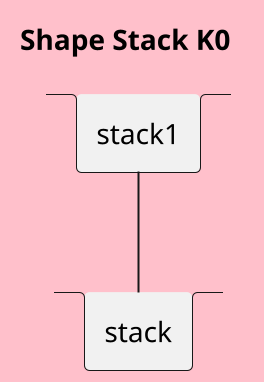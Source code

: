 {
  "sha1": "28davy4niu1at9hcy9mifvi0usfelux",
  "insertion": {
    "when": "2024-05-30T20:48:19.930Z",
    "url": "https://forum.plantuml.net/11776/shape-issue-on-stack-element-deployement-diagram-on-v1-2020",
    "user": "plantuml@gmail.com"
  }
}
@startuml
scale 2
skinparam BackgroundColor pink
title Shape Stack **K0**
stack stack1
stack stack {
}
stack1--stack
@enduml
